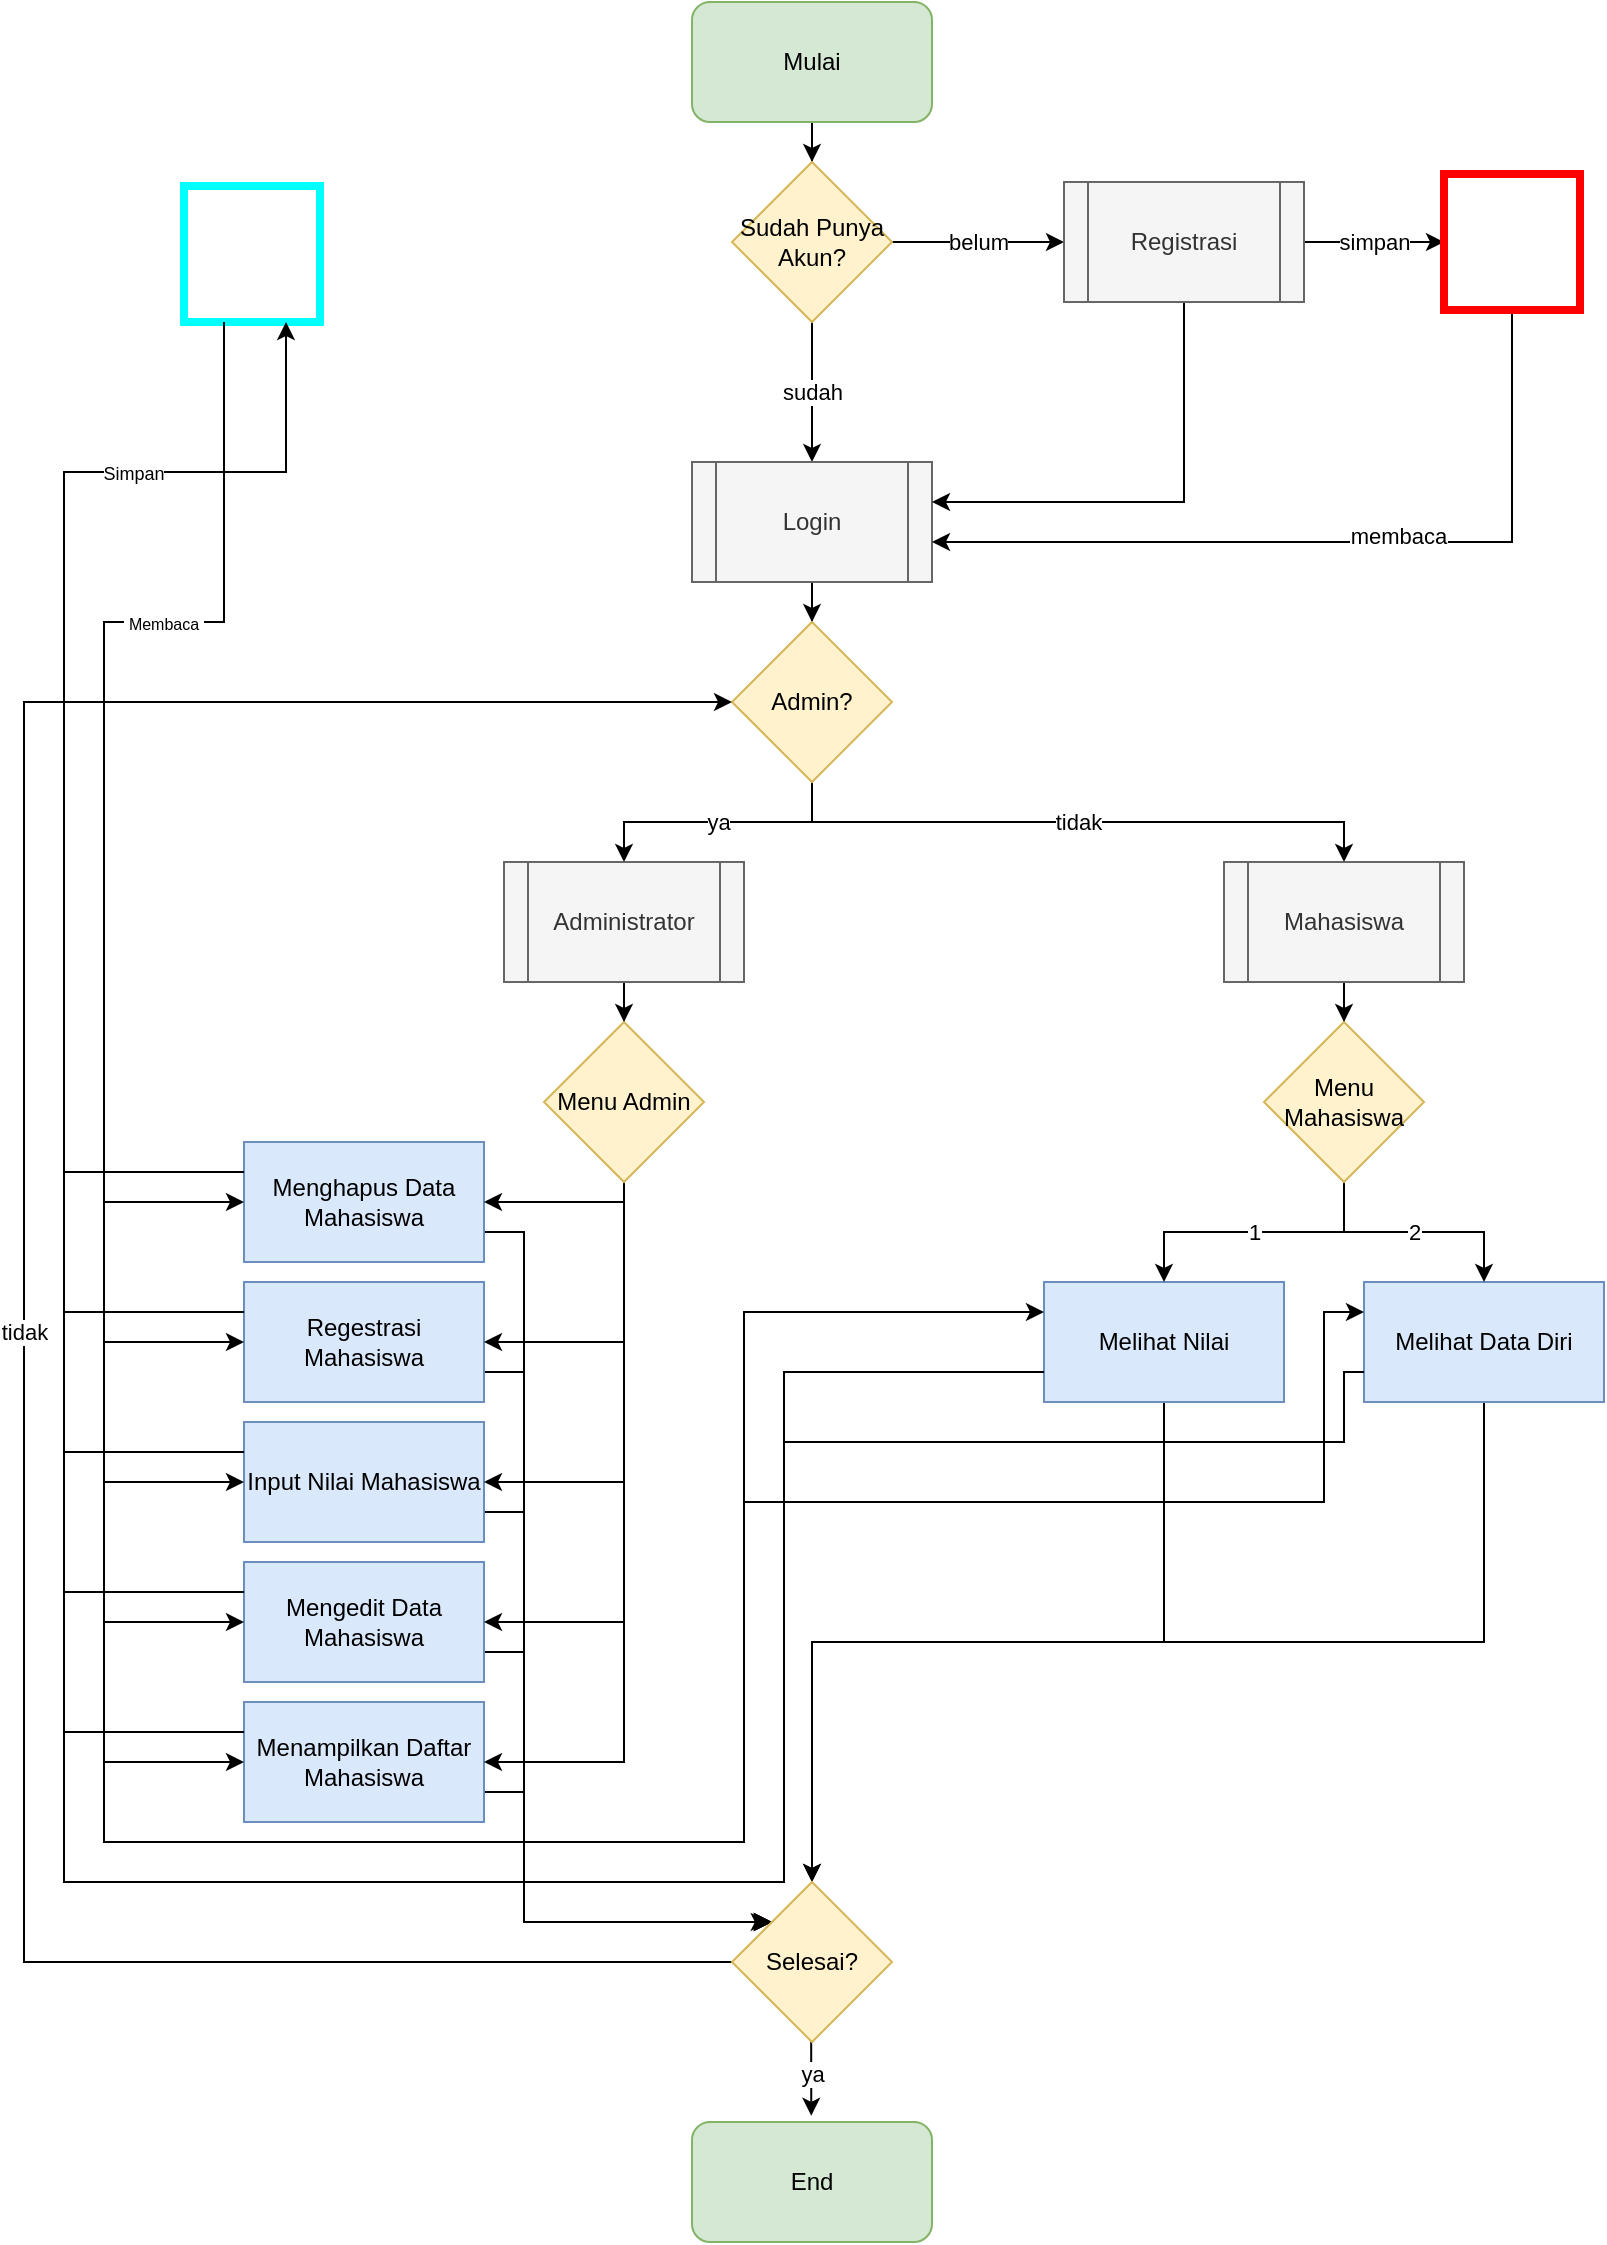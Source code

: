 <mxfile version="20.0.1" type="github">
  <diagram id="3l1SSTb1OPNHO9RBaozv" name="Page-1">
    <mxGraphModel dx="1730" dy="927" grid="1" gridSize="10" guides="1" tooltips="1" connect="1" arrows="1" fold="1" page="1" pageScale="1" pageWidth="827" pageHeight="1169" math="0" shadow="0">
      <root>
        <mxCell id="0" />
        <mxCell id="1" parent="0" />
        <mxCell id="940sPwE6s0wdAE1ZhhJ2-17" value="" style="edgeStyle=orthogonalEdgeStyle;rounded=0;orthogonalLoop=1;jettySize=auto;html=1;" parent="1" source="940sPwE6s0wdAE1ZhhJ2-2" target="940sPwE6s0wdAE1ZhhJ2-3" edge="1">
          <mxGeometry relative="1" as="geometry" />
        </mxCell>
        <mxCell id="940sPwE6s0wdAE1ZhhJ2-2" value="Mulai" style="rounded=1;whiteSpace=wrap;html=1;fillColor=#d5e8d4;strokeColor=#82b366;" parent="1" vertex="1">
          <mxGeometry x="354" y="40" width="120" height="60" as="geometry" />
        </mxCell>
        <mxCell id="940sPwE6s0wdAE1ZhhJ2-6" value="belum" style="edgeStyle=orthogonalEdgeStyle;rounded=0;orthogonalLoop=1;jettySize=auto;html=1;" parent="1" source="940sPwE6s0wdAE1ZhhJ2-3" target="940sPwE6s0wdAE1ZhhJ2-5" edge="1">
          <mxGeometry relative="1" as="geometry" />
        </mxCell>
        <mxCell id="940sPwE6s0wdAE1ZhhJ2-7" value="sudah" style="edgeStyle=orthogonalEdgeStyle;rounded=0;orthogonalLoop=1;jettySize=auto;html=1;" parent="1" source="940sPwE6s0wdAE1ZhhJ2-3" target="940sPwE6s0wdAE1ZhhJ2-4" edge="1">
          <mxGeometry relative="1" as="geometry" />
        </mxCell>
        <mxCell id="940sPwE6s0wdAE1ZhhJ2-3" value="Sudah Punya Akun?" style="rhombus;whiteSpace=wrap;html=1;fillColor=#fff2cc;strokeColor=#d6b656;" parent="1" vertex="1">
          <mxGeometry x="374" y="120" width="80" height="80" as="geometry" />
        </mxCell>
        <mxCell id="940sPwE6s0wdAE1ZhhJ2-12" value="" style="edgeStyle=orthogonalEdgeStyle;rounded=0;orthogonalLoop=1;jettySize=auto;html=1;" parent="1" source="940sPwE6s0wdAE1ZhhJ2-4" target="940sPwE6s0wdAE1ZhhJ2-11" edge="1">
          <mxGeometry relative="1" as="geometry" />
        </mxCell>
        <mxCell id="940sPwE6s0wdAE1ZhhJ2-4" value="Login" style="shape=process;whiteSpace=wrap;html=1;backgroundOutline=1;fillColor=#f5f5f5;fontColor=#333333;strokeColor=#666666;" parent="1" vertex="1">
          <mxGeometry x="354" y="270" width="120" height="60" as="geometry" />
        </mxCell>
        <mxCell id="940sPwE6s0wdAE1ZhhJ2-9" style="edgeStyle=orthogonalEdgeStyle;rounded=0;orthogonalLoop=1;jettySize=auto;html=1;exitX=0.5;exitY=1;exitDx=0;exitDy=0;" parent="1" source="940sPwE6s0wdAE1ZhhJ2-5" edge="1">
          <mxGeometry relative="1" as="geometry">
            <mxPoint x="474" y="290" as="targetPoint" />
            <Array as="points">
              <mxPoint x="600" y="290" />
              <mxPoint x="474" y="290" />
            </Array>
          </mxGeometry>
        </mxCell>
        <mxCell id="940sPwE6s0wdAE1ZhhJ2-48" value="simpan" style="edgeStyle=orthogonalEdgeStyle;rounded=0;orthogonalLoop=1;jettySize=auto;html=1;exitX=1;exitY=0.5;exitDx=0;exitDy=0;entryX=0;entryY=0.5;entryDx=0;entryDy=0;" parent="1" source="940sPwE6s0wdAE1ZhhJ2-5" target="940sPwE6s0wdAE1ZhhJ2-47" edge="1">
          <mxGeometry relative="1" as="geometry" />
        </mxCell>
        <mxCell id="940sPwE6s0wdAE1ZhhJ2-5" value="Registrasi" style="shape=process;whiteSpace=wrap;html=1;backgroundOutline=1;fillColor=#f5f5f5;strokeColor=#666666;fontColor=#333333;" parent="1" vertex="1">
          <mxGeometry x="540" y="130" width="120" height="60" as="geometry" />
        </mxCell>
        <mxCell id="940sPwE6s0wdAE1ZhhJ2-15" value="ya" style="edgeStyle=orthogonalEdgeStyle;rounded=0;orthogonalLoop=1;jettySize=auto;html=1;exitX=0.5;exitY=1;exitDx=0;exitDy=0;entryX=0.5;entryY=0;entryDx=0;entryDy=0;" parent="1" source="940sPwE6s0wdAE1ZhhJ2-11" target="940sPwE6s0wdAE1ZhhJ2-13" edge="1">
          <mxGeometry relative="1" as="geometry" />
        </mxCell>
        <mxCell id="940sPwE6s0wdAE1ZhhJ2-16" value="tidak" style="edgeStyle=orthogonalEdgeStyle;rounded=0;orthogonalLoop=1;jettySize=auto;html=1;exitX=0.5;exitY=1;exitDx=0;exitDy=0;entryX=0.5;entryY=0;entryDx=0;entryDy=0;" parent="1" source="940sPwE6s0wdAE1ZhhJ2-11" target="940sPwE6s0wdAE1ZhhJ2-14" edge="1">
          <mxGeometry relative="1" as="geometry" />
        </mxCell>
        <mxCell id="940sPwE6s0wdAE1ZhhJ2-11" value="Admin?" style="rhombus;whiteSpace=wrap;html=1;fillColor=#fff2cc;strokeColor=#d6b656;" parent="1" vertex="1">
          <mxGeometry x="374" y="350" width="80" height="80" as="geometry" />
        </mxCell>
        <mxCell id="940sPwE6s0wdAE1ZhhJ2-53" value="" style="edgeStyle=orthogonalEdgeStyle;rounded=0;orthogonalLoop=1;jettySize=auto;html=1;" parent="1" source="940sPwE6s0wdAE1ZhhJ2-13" target="940sPwE6s0wdAE1ZhhJ2-52" edge="1">
          <mxGeometry relative="1" as="geometry" />
        </mxCell>
        <mxCell id="940sPwE6s0wdAE1ZhhJ2-13" value="Administrator" style="shape=process;whiteSpace=wrap;html=1;backgroundOutline=1;fillColor=#f5f5f5;fontColor=#333333;strokeColor=#666666;" parent="1" vertex="1">
          <mxGeometry x="260" y="470" width="120" height="60" as="geometry" />
        </mxCell>
        <mxCell id="940sPwE6s0wdAE1ZhhJ2-55" value="" style="edgeStyle=orthogonalEdgeStyle;rounded=0;orthogonalLoop=1;jettySize=auto;html=1;" parent="1" source="940sPwE6s0wdAE1ZhhJ2-14" target="940sPwE6s0wdAE1ZhhJ2-54" edge="1">
          <mxGeometry relative="1" as="geometry" />
        </mxCell>
        <mxCell id="940sPwE6s0wdAE1ZhhJ2-14" value="Mahasiswa" style="shape=process;whiteSpace=wrap;html=1;backgroundOutline=1;fillColor=#f5f5f5;fontColor=#333333;strokeColor=#666666;" parent="1" vertex="1">
          <mxGeometry x="620" y="470" width="120" height="60" as="geometry" />
        </mxCell>
        <mxCell id="940sPwE6s0wdAE1ZhhJ2-45" style="edgeStyle=orthogonalEdgeStyle;rounded=0;orthogonalLoop=1;jettySize=auto;html=1;exitX=0.5;exitY=1;exitDx=0;exitDy=0;entryX=0.5;entryY=0;entryDx=0;entryDy=0;" parent="1" source="940sPwE6s0wdAE1ZhhJ2-18" target="940sPwE6s0wdAE1ZhhJ2-32" edge="1">
          <mxGeometry relative="1" as="geometry" />
        </mxCell>
        <mxCell id="940sPwE6s0wdAE1ZhhJ2-18" value="Melihat Data Diri" style="rounded=0;whiteSpace=wrap;html=1;fillColor=#dae8fc;strokeColor=#6c8ebf;" parent="1" vertex="1">
          <mxGeometry x="690" y="680" width="120" height="60" as="geometry" />
        </mxCell>
        <mxCell id="940sPwE6s0wdAE1ZhhJ2-43" style="edgeStyle=orthogonalEdgeStyle;rounded=0;orthogonalLoop=1;jettySize=auto;html=1;exitX=0.5;exitY=1;exitDx=0;exitDy=0;entryX=0.5;entryY=0;entryDx=0;entryDy=0;" parent="1" source="940sPwE6s0wdAE1ZhhJ2-19" target="940sPwE6s0wdAE1ZhhJ2-32" edge="1">
          <mxGeometry relative="1" as="geometry" />
        </mxCell>
        <mxCell id="940sPwE6s0wdAE1ZhhJ2-19" value="Melihat Nilai" style="rounded=0;whiteSpace=wrap;html=1;fillColor=#dae8fc;strokeColor=#6c8ebf;" parent="1" vertex="1">
          <mxGeometry x="530" y="680" width="120" height="60" as="geometry" />
        </mxCell>
        <mxCell id="940sPwE6s0wdAE1ZhhJ2-66" style="edgeStyle=orthogonalEdgeStyle;rounded=0;orthogonalLoop=1;jettySize=auto;html=1;exitX=1;exitY=0.75;exitDx=0;exitDy=0;entryX=0;entryY=0;entryDx=0;entryDy=0;" parent="1" source="940sPwE6s0wdAE1ZhhJ2-20" target="940sPwE6s0wdAE1ZhhJ2-32" edge="1">
          <mxGeometry relative="1" as="geometry">
            <Array as="points">
              <mxPoint x="270" y="725" />
              <mxPoint x="270" y="1000" />
            </Array>
          </mxGeometry>
        </mxCell>
        <mxCell id="940sPwE6s0wdAE1ZhhJ2-20" value="Regestrasi Mahasiswa" style="rounded=0;whiteSpace=wrap;html=1;fillColor=#dae8fc;strokeColor=#6c8ebf;" parent="1" vertex="1">
          <mxGeometry x="130" y="680" width="120" height="60" as="geometry" />
        </mxCell>
        <mxCell id="940sPwE6s0wdAE1ZhhJ2-68" style="edgeStyle=orthogonalEdgeStyle;rounded=0;orthogonalLoop=1;jettySize=auto;html=1;exitX=1;exitY=0.75;exitDx=0;exitDy=0;entryX=0;entryY=0;entryDx=0;entryDy=0;" parent="1" source="940sPwE6s0wdAE1ZhhJ2-21" target="940sPwE6s0wdAE1ZhhJ2-32" edge="1">
          <mxGeometry relative="1" as="geometry">
            <Array as="points">
              <mxPoint x="270" y="795" />
              <mxPoint x="270" y="1000" />
            </Array>
          </mxGeometry>
        </mxCell>
        <mxCell id="940sPwE6s0wdAE1ZhhJ2-21" value="Input Nilai Mahasiswa" style="rounded=0;whiteSpace=wrap;html=1;fillColor=#dae8fc;strokeColor=#6c8ebf;" parent="1" vertex="1">
          <mxGeometry x="130" y="750" width="120" height="60" as="geometry" />
        </mxCell>
        <mxCell id="940sPwE6s0wdAE1ZhhJ2-64" style="edgeStyle=orthogonalEdgeStyle;rounded=0;orthogonalLoop=1;jettySize=auto;html=1;entryX=0;entryY=0;entryDx=0;entryDy=0;exitX=1;exitY=0.75;exitDx=0;exitDy=0;" parent="1" source="940sPwE6s0wdAE1ZhhJ2-22" target="940sPwE6s0wdAE1ZhhJ2-32" edge="1">
          <mxGeometry relative="1" as="geometry">
            <Array as="points">
              <mxPoint x="270" y="655" />
              <mxPoint x="270" y="1000" />
            </Array>
            <mxPoint x="100" y="630" as="sourcePoint" />
          </mxGeometry>
        </mxCell>
        <mxCell id="940sPwE6s0wdAE1ZhhJ2-22" value="Menghapus Data Mahasiswa" style="rounded=0;whiteSpace=wrap;html=1;fillColor=#dae8fc;strokeColor=#6c8ebf;" parent="1" vertex="1">
          <mxGeometry x="130" y="610" width="120" height="60" as="geometry" />
        </mxCell>
        <mxCell id="940sPwE6s0wdAE1ZhhJ2-69" style="edgeStyle=orthogonalEdgeStyle;rounded=0;orthogonalLoop=1;jettySize=auto;html=1;exitX=1;exitY=0.75;exitDx=0;exitDy=0;entryX=0.23;entryY=0.25;entryDx=0;entryDy=0;entryPerimeter=0;" parent="1" source="940sPwE6s0wdAE1ZhhJ2-23" target="940sPwE6s0wdAE1ZhhJ2-32" edge="1">
          <mxGeometry relative="1" as="geometry">
            <Array as="points">
              <mxPoint x="270" y="865" />
              <mxPoint x="270" y="1000" />
            </Array>
          </mxGeometry>
        </mxCell>
        <mxCell id="940sPwE6s0wdAE1ZhhJ2-23" value="Mengedit Data Mahasiswa" style="rounded=0;whiteSpace=wrap;html=1;fillColor=#dae8fc;strokeColor=#6c8ebf;" parent="1" vertex="1">
          <mxGeometry x="130" y="820" width="120" height="60" as="geometry" />
        </mxCell>
        <mxCell id="940sPwE6s0wdAE1ZhhJ2-70" style="edgeStyle=orthogonalEdgeStyle;rounded=0;orthogonalLoop=1;jettySize=auto;html=1;exitX=1;exitY=0.75;exitDx=0;exitDy=0;entryX=0;entryY=0;entryDx=0;entryDy=0;" parent="1" source="940sPwE6s0wdAE1ZhhJ2-24" target="940sPwE6s0wdAE1ZhhJ2-32" edge="1">
          <mxGeometry relative="1" as="geometry">
            <Array as="points">
              <mxPoint x="270" y="935" />
              <mxPoint x="270" y="1000" />
            </Array>
          </mxGeometry>
        </mxCell>
        <mxCell id="940sPwE6s0wdAE1ZhhJ2-24" value="Menampilkan Daftar Mahasiswa" style="rounded=0;whiteSpace=wrap;html=1;fillColor=#dae8fc;strokeColor=#6c8ebf;" parent="1" vertex="1">
          <mxGeometry x="130" y="890" width="120" height="60" as="geometry" />
        </mxCell>
        <mxCell id="940sPwE6s0wdAE1ZhhJ2-34" value="ya" style="edgeStyle=orthogonalEdgeStyle;rounded=0;orthogonalLoop=1;jettySize=auto;html=1;entryX=0.497;entryY=-0.052;entryDx=0;entryDy=0;entryPerimeter=0;" parent="1" source="940sPwE6s0wdAE1ZhhJ2-32" edge="1" target="940sPwE6s0wdAE1ZhhJ2-33">
          <mxGeometry x="-0.138" relative="1" as="geometry">
            <mxPoint x="414" y="1090" as="targetPoint" />
            <Array as="points">
              <mxPoint x="414" y="1070" />
            </Array>
            <mxPoint as="offset" />
          </mxGeometry>
        </mxCell>
        <mxCell id="940sPwE6s0wdAE1ZhhJ2-46" value="tidak" style="edgeStyle=orthogonalEdgeStyle;rounded=0;orthogonalLoop=1;jettySize=auto;html=1;exitX=0;exitY=0.5;exitDx=0;exitDy=0;entryX=0;entryY=0.5;entryDx=0;entryDy=0;" parent="1" source="940sPwE6s0wdAE1ZhhJ2-32" target="940sPwE6s0wdAE1ZhhJ2-11" edge="1">
          <mxGeometry relative="1" as="geometry">
            <Array as="points">
              <mxPoint x="20" y="1020" />
              <mxPoint x="20" y="390" />
            </Array>
          </mxGeometry>
        </mxCell>
        <mxCell id="940sPwE6s0wdAE1ZhhJ2-32" value="Selesai?" style="rhombus;whiteSpace=wrap;html=1;fillColor=#fff2cc;strokeColor=#d6b656;" parent="1" vertex="1">
          <mxGeometry x="374" y="980" width="80" height="80" as="geometry" />
        </mxCell>
        <mxCell id="940sPwE6s0wdAE1ZhhJ2-33" value="End" style="rounded=1;whiteSpace=wrap;html=1;fillColor=#d5e8d4;strokeColor=#82b366;" parent="1" vertex="1">
          <mxGeometry x="354" y="1100" width="120" height="60" as="geometry" />
        </mxCell>
        <mxCell id="940sPwE6s0wdAE1ZhhJ2-49" style="edgeStyle=orthogonalEdgeStyle;rounded=0;orthogonalLoop=1;jettySize=auto;html=1;" parent="1" source="940sPwE6s0wdAE1ZhhJ2-47" edge="1">
          <mxGeometry relative="1" as="geometry">
            <mxPoint x="474" y="310" as="targetPoint" />
            <Array as="points">
              <mxPoint x="764" y="310" />
              <mxPoint x="474" y="310" />
            </Array>
          </mxGeometry>
        </mxCell>
        <mxCell id="940sPwE6s0wdAE1ZhhJ2-50" value="membaca" style="edgeLabel;html=1;align=center;verticalAlign=middle;resizable=0;points=[];" parent="940sPwE6s0wdAE1ZhhJ2-49" vertex="1" connectable="0">
          <mxGeometry x="-0.146" y="-3" relative="1" as="geometry">
            <mxPoint as="offset" />
          </mxGeometry>
        </mxCell>
        <mxCell id="940sPwE6s0wdAE1ZhhJ2-47" value="" style="shape=image;html=1;verticalAlign=top;verticalLabelPosition=bottom;labelBackgroundColor=#ffffff;imageAspect=0;aspect=fixed;image=https://cdn2.iconfinder.com/data/icons/font-awesome/1792/database-128.png;imageBorder=#FF0000;strokeWidth=4;" parent="1" vertex="1">
          <mxGeometry x="730" y="126" width="68" height="68" as="geometry" />
        </mxCell>
        <mxCell id="940sPwE6s0wdAE1ZhhJ2-58" style="edgeStyle=orthogonalEdgeStyle;rounded=0;orthogonalLoop=1;jettySize=auto;html=1;exitX=0.5;exitY=1;exitDx=0;exitDy=0;entryX=1;entryY=0.5;entryDx=0;entryDy=0;" parent="1" source="940sPwE6s0wdAE1ZhhJ2-52" target="940sPwE6s0wdAE1ZhhJ2-22" edge="1">
          <mxGeometry relative="1" as="geometry">
            <Array as="points">
              <mxPoint x="320" y="640" />
            </Array>
          </mxGeometry>
        </mxCell>
        <mxCell id="940sPwE6s0wdAE1ZhhJ2-59" style="edgeStyle=orthogonalEdgeStyle;rounded=0;orthogonalLoop=1;jettySize=auto;html=1;exitX=0.5;exitY=1;exitDx=0;exitDy=0;entryX=1;entryY=0.5;entryDx=0;entryDy=0;" parent="1" source="940sPwE6s0wdAE1ZhhJ2-52" target="940sPwE6s0wdAE1ZhhJ2-20" edge="1">
          <mxGeometry relative="1" as="geometry" />
        </mxCell>
        <mxCell id="940sPwE6s0wdAE1ZhhJ2-60" style="edgeStyle=orthogonalEdgeStyle;rounded=0;orthogonalLoop=1;jettySize=auto;html=1;exitX=0.5;exitY=1;exitDx=0;exitDy=0;entryX=1;entryY=0.5;entryDx=0;entryDy=0;" parent="1" source="940sPwE6s0wdAE1ZhhJ2-52" target="940sPwE6s0wdAE1ZhhJ2-21" edge="1">
          <mxGeometry relative="1" as="geometry" />
        </mxCell>
        <mxCell id="940sPwE6s0wdAE1ZhhJ2-61" style="edgeStyle=orthogonalEdgeStyle;rounded=0;orthogonalLoop=1;jettySize=auto;html=1;exitX=0.5;exitY=1;exitDx=0;exitDy=0;entryX=1;entryY=0.5;entryDx=0;entryDy=0;" parent="1" source="940sPwE6s0wdAE1ZhhJ2-52" target="940sPwE6s0wdAE1ZhhJ2-23" edge="1">
          <mxGeometry relative="1" as="geometry" />
        </mxCell>
        <mxCell id="940sPwE6s0wdAE1ZhhJ2-63" style="edgeStyle=orthogonalEdgeStyle;rounded=0;orthogonalLoop=1;jettySize=auto;html=1;exitX=0.5;exitY=1;exitDx=0;exitDy=0;entryX=1;entryY=0.5;entryDx=0;entryDy=0;" parent="1" source="940sPwE6s0wdAE1ZhhJ2-52" target="940sPwE6s0wdAE1ZhhJ2-24" edge="1">
          <mxGeometry relative="1" as="geometry" />
        </mxCell>
        <mxCell id="940sPwE6s0wdAE1ZhhJ2-52" value="Menu Admin" style="rhombus;whiteSpace=wrap;html=1;fillColor=#fff2cc;strokeColor=#d6b656;" parent="1" vertex="1">
          <mxGeometry x="280" y="550" width="80" height="80" as="geometry" />
        </mxCell>
        <mxCell id="940sPwE6s0wdAE1ZhhJ2-56" value="1" style="edgeStyle=orthogonalEdgeStyle;rounded=0;orthogonalLoop=1;jettySize=auto;html=1;exitX=0.5;exitY=1;exitDx=0;exitDy=0;entryX=0.5;entryY=0;entryDx=0;entryDy=0;" parent="1" source="940sPwE6s0wdAE1ZhhJ2-54" target="940sPwE6s0wdAE1ZhhJ2-19" edge="1">
          <mxGeometry relative="1" as="geometry" />
        </mxCell>
        <mxCell id="940sPwE6s0wdAE1ZhhJ2-57" value="2" style="edgeStyle=orthogonalEdgeStyle;rounded=0;orthogonalLoop=1;jettySize=auto;html=1;exitX=0.5;exitY=1;exitDx=0;exitDy=0;" parent="1" source="940sPwE6s0wdAE1ZhhJ2-54" target="940sPwE6s0wdAE1ZhhJ2-18" edge="1">
          <mxGeometry relative="1" as="geometry" />
        </mxCell>
        <mxCell id="940sPwE6s0wdAE1ZhhJ2-54" value="Menu Mahasiswa" style="rhombus;whiteSpace=wrap;html=1;fillColor=#fff2cc;strokeColor=#d6b656;" parent="1" vertex="1">
          <mxGeometry x="640" y="550" width="80" height="80" as="geometry" />
        </mxCell>
        <mxCell id="L6ms6PNpScc-925Zr6ZO-1" value="" style="shape=image;html=1;verticalAlign=top;verticalLabelPosition=bottom;labelBackgroundColor=#ffffff;imageAspect=0;aspect=fixed;image=https://cdn2.iconfinder.com/data/icons/font-awesome/1792/database-128.png;imageBackground=none;imageBorder=#00FFFF;strokeWidth=4;" vertex="1" parent="1">
          <mxGeometry x="100" y="132" width="68" height="68" as="geometry" />
        </mxCell>
        <mxCell id="L6ms6PNpScc-925Zr6ZO-2" value="" style="endArrow=classic;html=1;rounded=0;entryX=0;entryY=0.5;entryDx=0;entryDy=0;exitX=0;exitY=0.5;exitDx=0;exitDy=0;startArrow=none;" edge="1" parent="1" source="L6ms6PNpScc-925Zr6ZO-20" target="940sPwE6s0wdAE1ZhhJ2-24">
          <mxGeometry width="50" height="50" relative="1" as="geometry">
            <mxPoint x="110" y="160" as="sourcePoint" />
            <mxPoint x="70" y="950" as="targetPoint" />
            <Array as="points">
              <mxPoint x="60" y="350" />
              <mxPoint x="60" y="920" />
            </Array>
          </mxGeometry>
        </mxCell>
        <mxCell id="L6ms6PNpScc-925Zr6ZO-3" value="" style="endArrow=classic;html=1;rounded=0;entryX=0;entryY=0.5;entryDx=0;entryDy=0;" edge="1" parent="1" target="940sPwE6s0wdAE1ZhhJ2-20">
          <mxGeometry width="50" height="50" relative="1" as="geometry">
            <mxPoint x="60" y="710" as="sourcePoint" />
            <mxPoint x="60" y="730" as="targetPoint" />
            <Array as="points" />
          </mxGeometry>
        </mxCell>
        <mxCell id="L6ms6PNpScc-925Zr6ZO-4" value="" style="endArrow=classic;html=1;rounded=0;entryX=0;entryY=0.5;entryDx=0;entryDy=0;" edge="1" parent="1" target="940sPwE6s0wdAE1ZhhJ2-21">
          <mxGeometry width="50" height="50" relative="1" as="geometry">
            <mxPoint x="60" y="780" as="sourcePoint" />
            <mxPoint x="90" y="800" as="targetPoint" />
            <Array as="points" />
          </mxGeometry>
        </mxCell>
        <mxCell id="L6ms6PNpScc-925Zr6ZO-5" value="" style="endArrow=classic;html=1;rounded=0;entryX=0;entryY=0.5;entryDx=0;entryDy=0;" edge="1" parent="1" target="940sPwE6s0wdAE1ZhhJ2-23">
          <mxGeometry width="50" height="50" relative="1" as="geometry">
            <mxPoint x="60" y="850" as="sourcePoint" />
            <mxPoint x="90" y="870" as="targetPoint" />
            <Array as="points" />
          </mxGeometry>
        </mxCell>
        <mxCell id="L6ms6PNpScc-925Zr6ZO-6" value="" style="endArrow=classic;html=1;rounded=0;entryX=0;entryY=0.5;entryDx=0;entryDy=0;" edge="1" parent="1" target="940sPwE6s0wdAE1ZhhJ2-22">
          <mxGeometry width="50" height="50" relative="1" as="geometry">
            <mxPoint x="60" y="640" as="sourcePoint" />
            <mxPoint x="250" y="660" as="targetPoint" />
          </mxGeometry>
        </mxCell>
        <mxCell id="L6ms6PNpScc-925Zr6ZO-7" value="" style="endArrow=classic;html=1;rounded=0;entryX=0.75;entryY=1;entryDx=0;entryDy=0;startArrow=none;" edge="1" parent="1" source="L6ms6PNpScc-925Zr6ZO-19" target="L6ms6PNpScc-925Zr6ZO-1">
          <mxGeometry width="50" height="50" relative="1" as="geometry">
            <mxPoint x="140" y="310" as="sourcePoint" />
            <mxPoint x="210" y="270" as="targetPoint" />
            <Array as="points">
              <mxPoint x="151" y="275" />
            </Array>
          </mxGeometry>
        </mxCell>
        <mxCell id="L6ms6PNpScc-925Zr6ZO-8" value="" style="endArrow=none;html=1;rounded=0;exitX=0;exitY=0.25;exitDx=0;exitDy=0;" edge="1" parent="1" source="940sPwE6s0wdAE1ZhhJ2-23">
          <mxGeometry width="50" height="50" relative="1" as="geometry">
            <mxPoint x="360" y="830" as="sourcePoint" />
            <mxPoint x="40" y="835" as="targetPoint" />
          </mxGeometry>
        </mxCell>
        <mxCell id="L6ms6PNpScc-925Zr6ZO-9" value="" style="endArrow=none;html=1;rounded=0;exitX=0;exitY=0.25;exitDx=0;exitDy=0;" edge="1" parent="1" source="940sPwE6s0wdAE1ZhhJ2-21">
          <mxGeometry width="50" height="50" relative="1" as="geometry">
            <mxPoint x="400" y="790" as="sourcePoint" />
            <mxPoint x="40" y="765" as="targetPoint" />
          </mxGeometry>
        </mxCell>
        <mxCell id="L6ms6PNpScc-925Zr6ZO-10" value="" style="endArrow=none;html=1;rounded=0;exitX=0;exitY=0.25;exitDx=0;exitDy=0;" edge="1" parent="1" source="940sPwE6s0wdAE1ZhhJ2-20">
          <mxGeometry width="50" height="50" relative="1" as="geometry">
            <mxPoint x="430" y="750" as="sourcePoint" />
            <mxPoint x="40" y="695" as="targetPoint" />
          </mxGeometry>
        </mxCell>
        <mxCell id="L6ms6PNpScc-925Zr6ZO-11" value="" style="endArrow=none;html=1;rounded=0;exitX=0;exitY=0.25;exitDx=0;exitDy=0;" edge="1" parent="1" source="940sPwE6s0wdAE1ZhhJ2-22">
          <mxGeometry width="50" height="50" relative="1" as="geometry">
            <mxPoint x="430" y="730" as="sourcePoint" />
            <mxPoint x="40" y="625" as="targetPoint" />
          </mxGeometry>
        </mxCell>
        <mxCell id="L6ms6PNpScc-925Zr6ZO-14" value="" style="endArrow=none;html=1;rounded=0;entryX=0;entryY=0.75;entryDx=0;entryDy=0;" edge="1" parent="1" target="940sPwE6s0wdAE1ZhhJ2-19">
          <mxGeometry width="50" height="50" relative="1" as="geometry">
            <mxPoint x="40" y="900" as="sourcePoint" />
            <mxPoint x="480" y="800" as="targetPoint" />
            <Array as="points">
              <mxPoint x="40" y="980" />
              <mxPoint x="400" y="980" />
              <mxPoint x="400" y="725" />
              <mxPoint x="470" y="725" />
            </Array>
          </mxGeometry>
        </mxCell>
        <mxCell id="L6ms6PNpScc-925Zr6ZO-15" value="" style="endArrow=none;html=1;rounded=0;entryX=0;entryY=0.75;entryDx=0;entryDy=0;" edge="1" parent="1" target="940sPwE6s0wdAE1ZhhJ2-18">
          <mxGeometry width="50" height="50" relative="1" as="geometry">
            <mxPoint x="400" y="760" as="sourcePoint" />
            <mxPoint x="480" y="840" as="targetPoint" />
            <Array as="points">
              <mxPoint x="570" y="760" />
              <mxPoint x="680" y="760" />
              <mxPoint x="680" y="725" />
            </Array>
          </mxGeometry>
        </mxCell>
        <mxCell id="L6ms6PNpScc-925Zr6ZO-16" value="" style="endArrow=classic;html=1;rounded=0;entryX=0;entryY=0.25;entryDx=0;entryDy=0;" edge="1" parent="1" target="940sPwE6s0wdAE1ZhhJ2-19">
          <mxGeometry width="50" height="50" relative="1" as="geometry">
            <mxPoint x="60" y="920" as="sourcePoint" />
            <mxPoint x="390" y="690" as="targetPoint" />
            <Array as="points">
              <mxPoint x="60" y="960" />
              <mxPoint x="380" y="960" />
              <mxPoint x="380" y="695" />
            </Array>
          </mxGeometry>
        </mxCell>
        <mxCell id="L6ms6PNpScc-925Zr6ZO-17" value="" style="endArrow=classic;html=1;rounded=0;entryX=0;entryY=0.25;entryDx=0;entryDy=0;" edge="1" parent="1" target="940sPwE6s0wdAE1ZhhJ2-18">
          <mxGeometry width="50" height="50" relative="1" as="geometry">
            <mxPoint x="380" y="790" as="sourcePoint" />
            <mxPoint x="670" y="700" as="targetPoint" />
            <Array as="points">
              <mxPoint x="670" y="790" />
              <mxPoint x="670" y="695" />
            </Array>
          </mxGeometry>
        </mxCell>
        <mxCell id="L6ms6PNpScc-925Zr6ZO-19" value="&lt;font style=&quot;font-size: 9px;&quot;&gt;Simpan&lt;/font&gt;" style="text;html=1;strokeColor=none;fillColor=none;align=center;verticalAlign=middle;whiteSpace=wrap;rounded=0;rotation=0;" vertex="1" parent="1">
          <mxGeometry x="60" y="260" width="30" height="30" as="geometry" />
        </mxCell>
        <mxCell id="L6ms6PNpScc-925Zr6ZO-21" value="" style="endArrow=none;html=1;rounded=0;exitX=0;exitY=0.25;exitDx=0;exitDy=0;entryX=0;entryY=0.5;entryDx=0;entryDy=0;" edge="1" parent="1" source="940sPwE6s0wdAE1ZhhJ2-24" target="L6ms6PNpScc-925Zr6ZO-19">
          <mxGeometry width="50" height="50" relative="1" as="geometry">
            <mxPoint x="130" y="905" as="sourcePoint" />
            <mxPoint x="60" y="300" as="targetPoint" />
            <Array as="points">
              <mxPoint x="40" y="905" />
              <mxPoint x="40" y="320" />
              <mxPoint x="40" y="275" />
            </Array>
          </mxGeometry>
        </mxCell>
        <mxCell id="L6ms6PNpScc-925Zr6ZO-20" value="&lt;font style=&quot;font-size: 8px;&quot;&gt;Membaca&lt;/font&gt;" style="text;html=1;strokeColor=none;fillColor=none;align=center;verticalAlign=middle;whiteSpace=wrap;rounded=0;" vertex="1" parent="1">
          <mxGeometry x="70" y="340" width="40" height="20" as="geometry" />
        </mxCell>
        <mxCell id="L6ms6PNpScc-925Zr6ZO-23" value="" style="endArrow=none;html=1;rounded=0;entryX=1;entryY=0.5;entryDx=0;entryDy=0;" edge="1" parent="1" target="L6ms6PNpScc-925Zr6ZO-20">
          <mxGeometry width="50" height="50" relative="1" as="geometry">
            <mxPoint x="120" y="200" as="sourcePoint" />
            <mxPoint x="120" y="350" as="targetPoint" />
            <Array as="points">
              <mxPoint x="120" y="350" />
            </Array>
          </mxGeometry>
        </mxCell>
      </root>
    </mxGraphModel>
  </diagram>
</mxfile>
